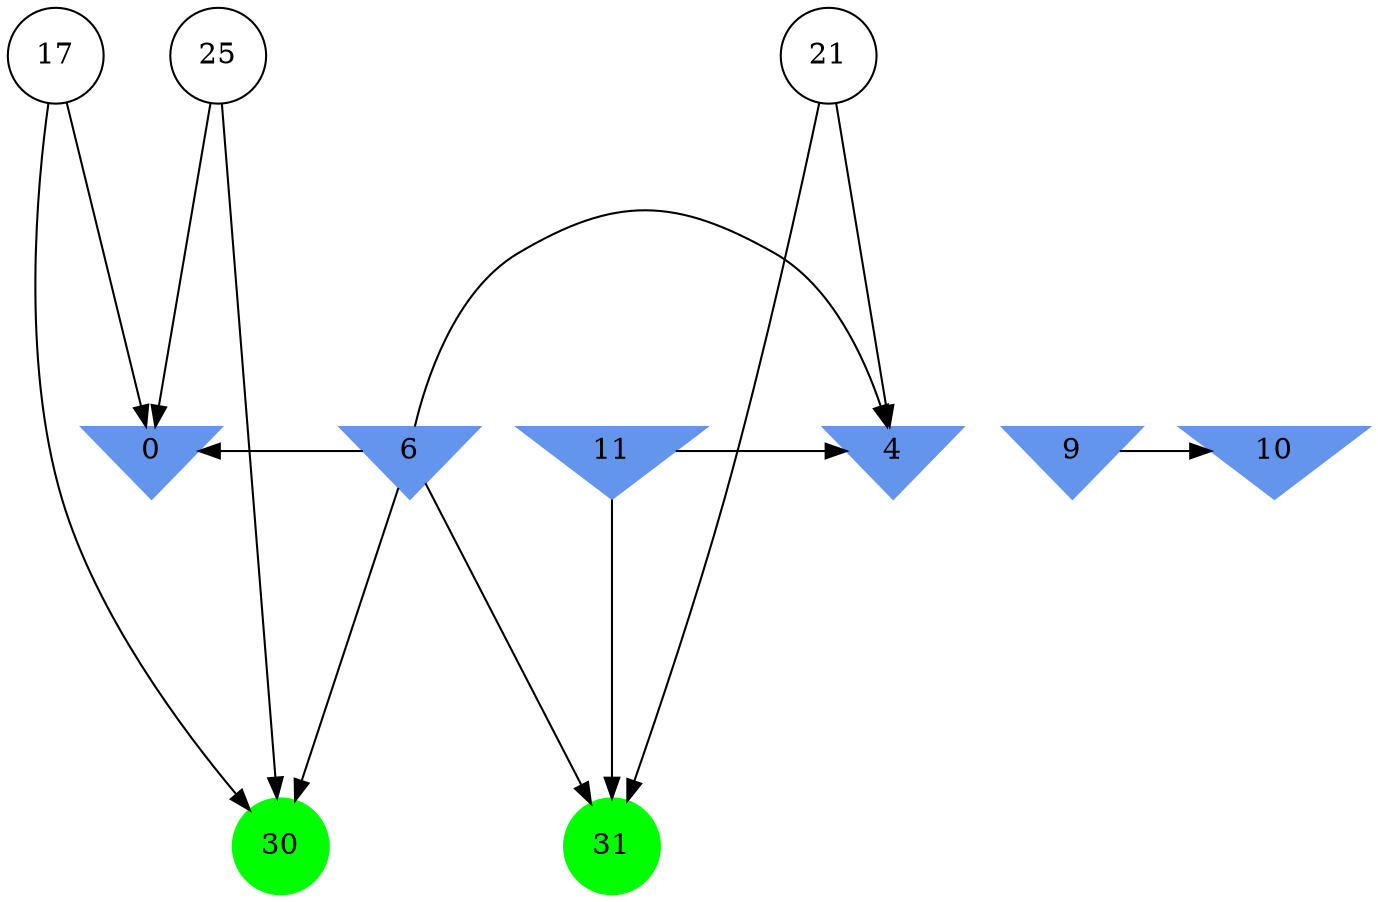 digraph brain {
	ranksep=2.0;
	0 [shape=invtriangle,style=filled,color=cornflowerblue];
	4 [shape=invtriangle,style=filled,color=cornflowerblue];
	6 [shape=invtriangle,style=filled,color=cornflowerblue];
	9 [shape=invtriangle,style=filled,color=cornflowerblue];
	10 [shape=invtriangle,style=filled,color=cornflowerblue];
	11 [shape=invtriangle,style=filled,color=cornflowerblue];
	17 [shape=circle,color=black];
	21 [shape=circle,color=black];
	25 [shape=circle,color=black];
	30 [shape=circle,style=filled,color=green];
	31 [shape=circle,style=filled,color=green];
	6	->	31;
	6	->	4;
	11	->	31;
	11	->	4;
	21	->	31;
	21	->	4;
	9	->	10;
	6	->	0;
	6	->	30;
	17	->	0;
	17	->	30;
	25	->	0;
	25	->	30;
	{ rank=same; 0; 4; 6; 9; 10; 11; }
	{ rank=same; 17; 21; 25; }
	{ rank=same; 30; 31; }
}
